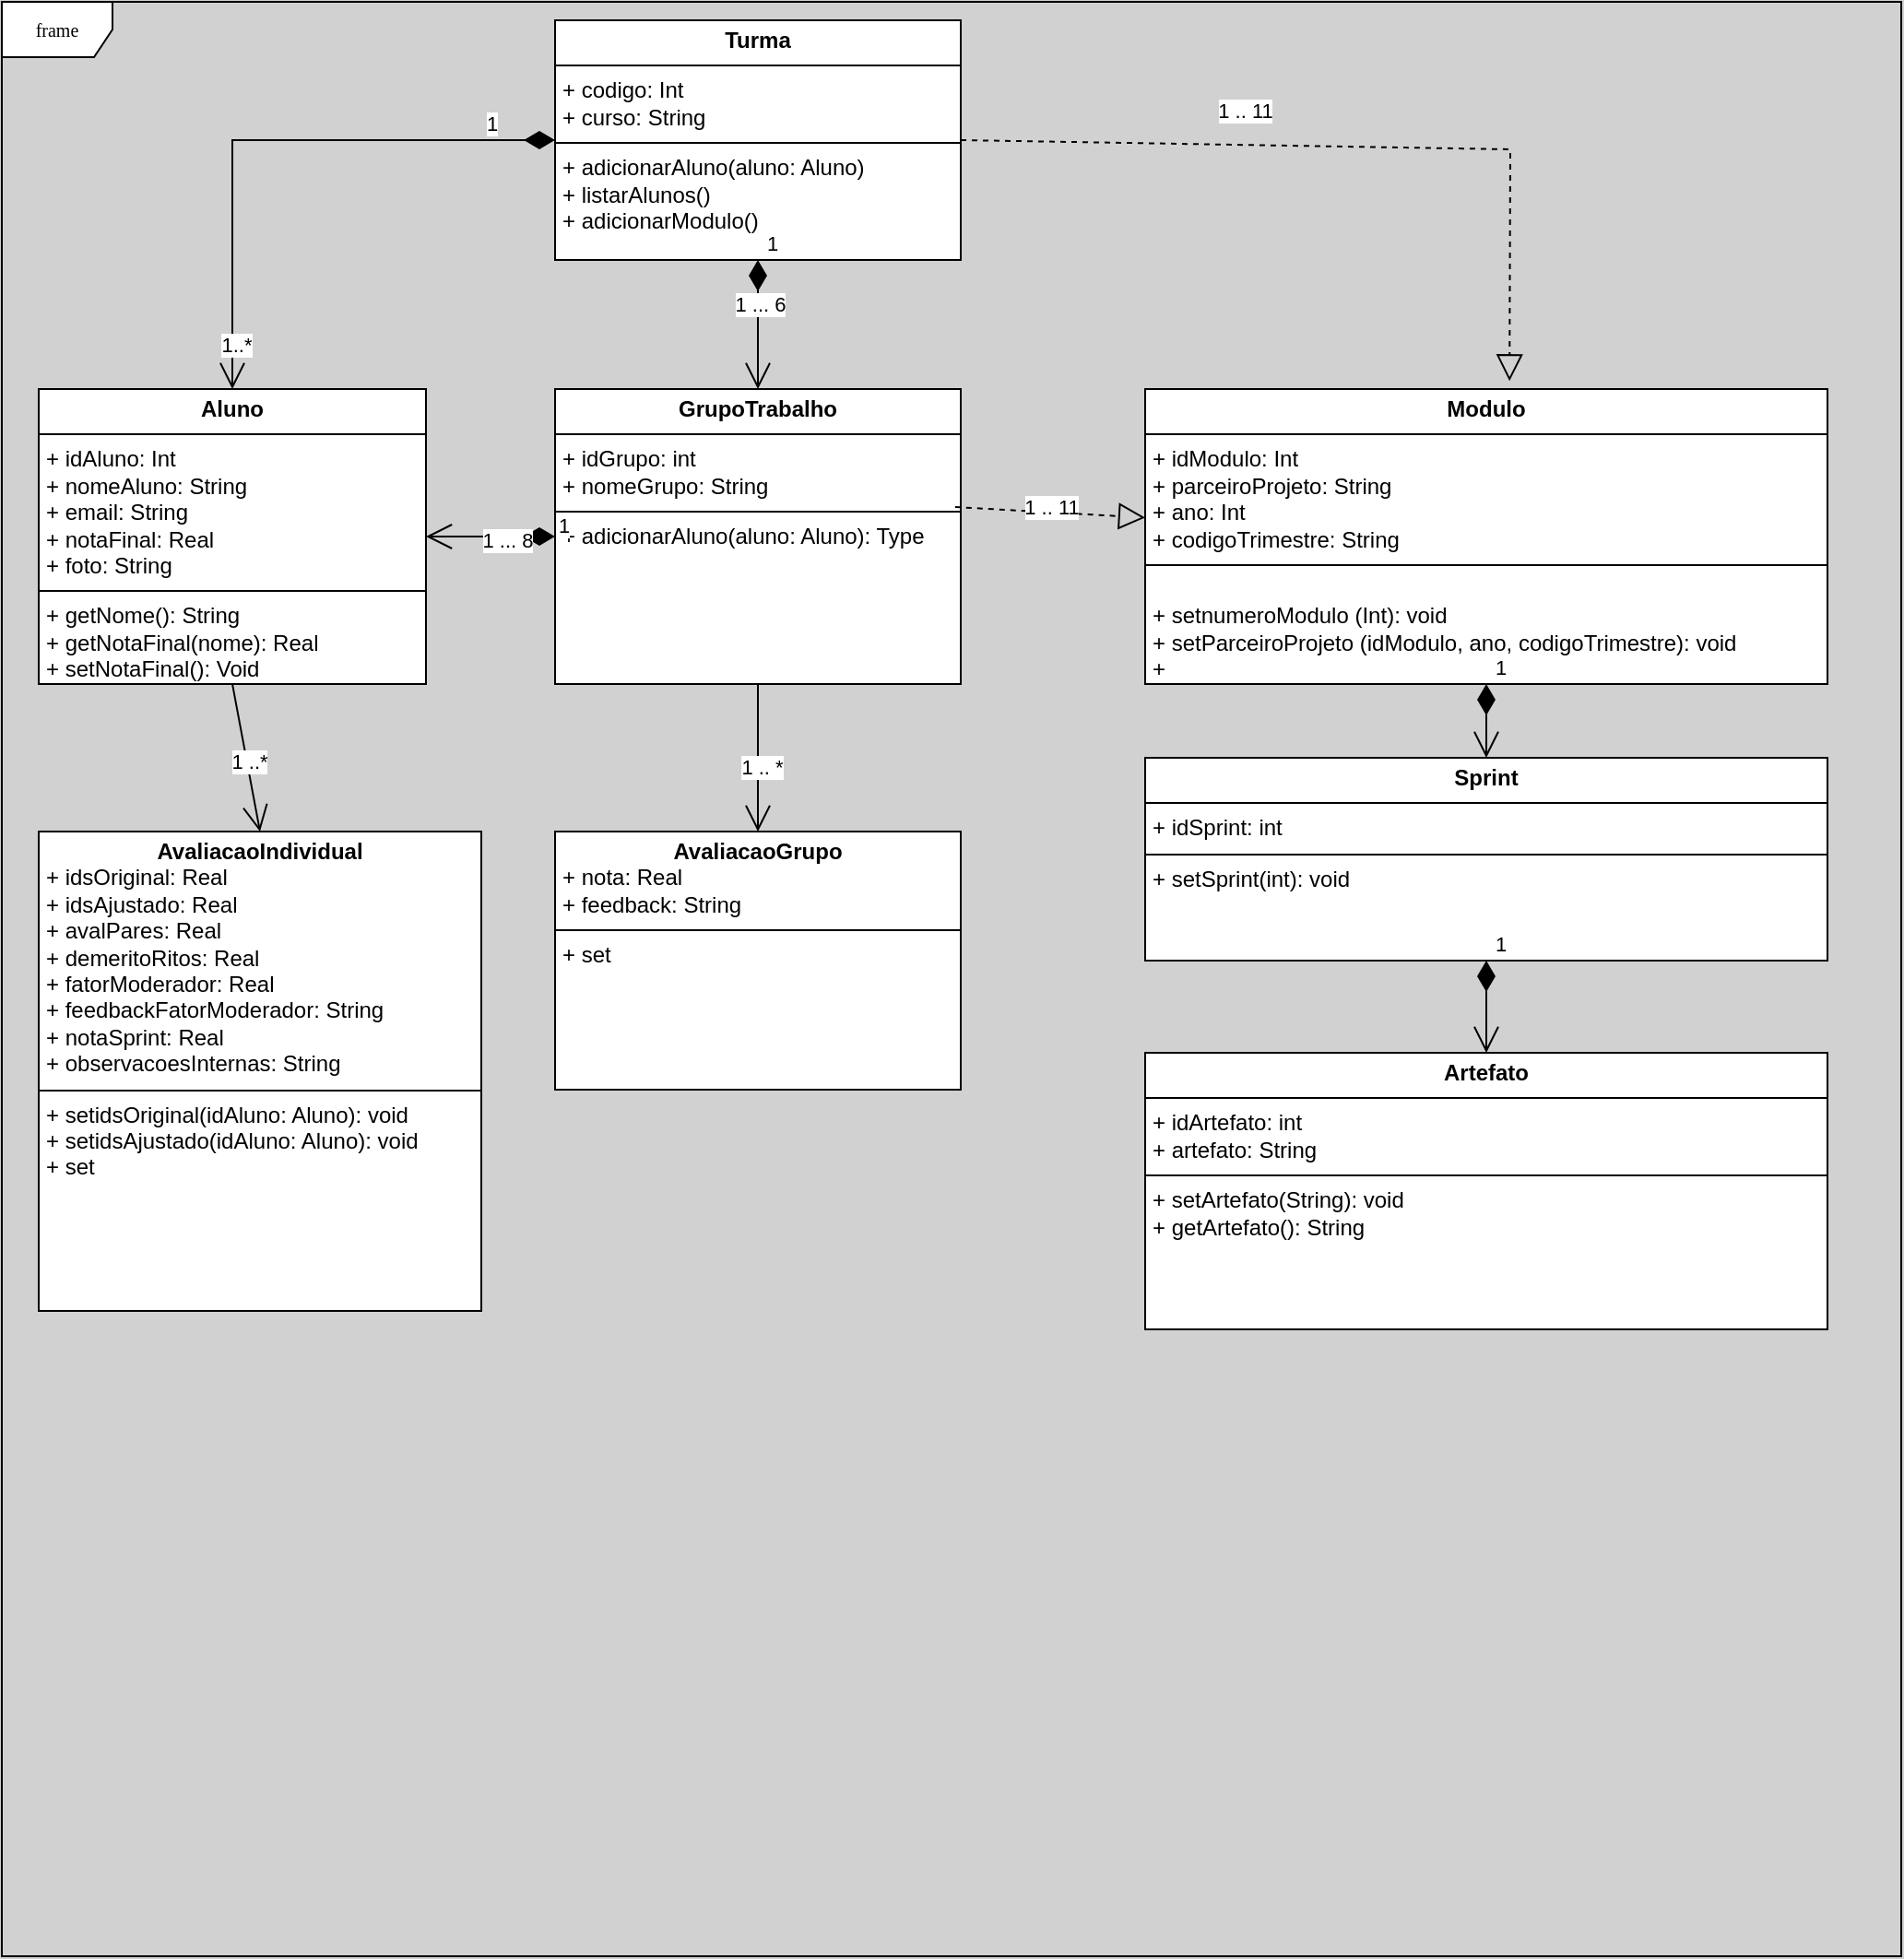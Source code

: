<mxfile version="26.2.9">
  <diagram name="Page-1" id="c4acf3e9-155e-7222-9cf6-157b1a14988f">
    <mxGraphModel dx="1262" dy="817" grid="1" gridSize="10" guides="1" tooltips="1" connect="1" arrows="1" fold="1" page="1" pageScale="1" pageWidth="850" pageHeight="1100" background="#D1D1D1" math="0" shadow="0">
      <root>
        <mxCell id="0" />
        <mxCell id="1" parent="0" />
        <mxCell id="17acba5748e5396b-1" value="frame" style="shape=umlFrame;whiteSpace=wrap;html=1;rounded=0;shadow=0;comic=0;labelBackgroundColor=none;strokeWidth=1;fontFamily=Verdana;fontSize=10;align=center;" parent="1" vertex="1">
          <mxGeometry x="20" y="10" width="1030" height="1060" as="geometry" />
        </mxCell>
        <mxCell id="IyVSgGwoeMZlasVPc8n6-1" value="&lt;p style=&quot;margin:0px;margin-top:4px;text-align:center;&quot;&gt;&lt;b&gt;Aluno&lt;/b&gt;&lt;/p&gt;&lt;hr size=&quot;1&quot; style=&quot;border-style:solid;&quot;&gt;&lt;p style=&quot;margin:0px;margin-left:4px;&quot;&gt;+ idAluno: Int&lt;/p&gt;&lt;p style=&quot;margin:0px;margin-left:4px;&quot;&gt;+ nomeAluno: String&lt;/p&gt;&lt;p style=&quot;margin:0px;margin-left:4px;&quot;&gt;+ email: String&lt;/p&gt;&lt;p style=&quot;margin:0px;margin-left:4px;&quot;&gt;+ notaFinal: Real&lt;/p&gt;&lt;p style=&quot;margin:0px;margin-left:4px;&quot;&gt;+ foto: String&lt;/p&gt;&lt;hr size=&quot;1&quot; style=&quot;border-style:solid;&quot;&gt;&lt;p style=&quot;margin:0px;margin-left:4px;&quot;&gt;+ getNome(): String&lt;/p&gt;&lt;p style=&quot;margin:0px;margin-left:4px;&quot;&gt;+ getNotaFinal(nome): Real&lt;/p&gt;&lt;p style=&quot;margin:0px;margin-left:4px;&quot;&gt;+ setNotaFinal(): Void&lt;/p&gt;" style="verticalAlign=top;align=left;overflow=fill;html=1;whiteSpace=wrap;" vertex="1" parent="1">
          <mxGeometry x="40" y="220" width="210" height="160" as="geometry" />
        </mxCell>
        <mxCell id="IyVSgGwoeMZlasVPc8n6-2" value="&lt;p style=&quot;margin:0px;margin-top:4px;text-align:center;&quot;&gt;&lt;b&gt;Turma&lt;/b&gt;&lt;/p&gt;&lt;hr size=&quot;1&quot; style=&quot;border-style:solid;&quot;&gt;&lt;p style=&quot;margin:0px;margin-left:4px;&quot;&gt;+ codigo: Int&lt;/p&gt;&lt;p style=&quot;margin:0px;margin-left:4px;&quot;&gt;+ curso: String&lt;/p&gt;&lt;hr size=&quot;1&quot; style=&quot;border-style:solid;&quot;&gt;&lt;p style=&quot;margin:0px;margin-left:4px;&quot;&gt;+ adicionarAluno(aluno: Aluno)&lt;/p&gt;&lt;p style=&quot;margin:0px;margin-left:4px;&quot;&gt;+&amp;nbsp;listarAlunos()&lt;/p&gt;&lt;p style=&quot;margin:0px;margin-left:4px;&quot;&gt;+ adicionarModulo()&lt;/p&gt;" style="verticalAlign=top;align=left;overflow=fill;html=1;whiteSpace=wrap;" vertex="1" parent="1">
          <mxGeometry x="320" y="20" width="220" height="130" as="geometry" />
        </mxCell>
        <mxCell id="IyVSgGwoeMZlasVPc8n6-5" value="1" style="endArrow=open;html=1;endSize=12;startArrow=diamondThin;startSize=14;startFill=1;edgeStyle=orthogonalEdgeStyle;align=left;verticalAlign=bottom;rounded=0;exitX=0;exitY=0.5;exitDx=0;exitDy=0;entryX=0.5;entryY=0;entryDx=0;entryDy=0;" edge="1" parent="1" source="IyVSgGwoeMZlasVPc8n6-2" target="IyVSgGwoeMZlasVPc8n6-1">
          <mxGeometry x="-0.749" relative="1" as="geometry">
            <mxPoint x="320" y="90.0" as="sourcePoint" />
            <mxPoint x="150" y="150" as="targetPoint" />
            <mxPoint as="offset" />
          </mxGeometry>
        </mxCell>
        <mxCell id="IyVSgGwoeMZlasVPc8n6-11" value="1..*" style="edgeLabel;html=1;align=center;verticalAlign=middle;resizable=0;points=[];" vertex="1" connectable="0" parent="IyVSgGwoeMZlasVPc8n6-5">
          <mxGeometry x="0.841" y="2" relative="1" as="geometry">
            <mxPoint as="offset" />
          </mxGeometry>
        </mxCell>
        <mxCell id="IyVSgGwoeMZlasVPc8n6-12" value="&lt;p style=&quot;margin:0px;margin-top:4px;text-align:center;&quot;&gt;&lt;b&gt;Modulo&lt;/b&gt;&lt;/p&gt;&lt;hr size=&quot;1&quot; style=&quot;border-style:solid;&quot;&gt;&lt;p style=&quot;margin:0px;margin-left:4px;&quot;&gt;+ idModulo: Int&lt;/p&gt;&lt;p style=&quot;margin:0px;margin-left:4px;&quot;&gt;+ parceiroProjeto: String&lt;/p&gt;&lt;p style=&quot;margin:0px;margin-left:4px;&quot;&gt;+ ano: Int&lt;/p&gt;&lt;p style=&quot;margin:0px;margin-left:4px;&quot;&gt;+ codigoTrimestre: String&lt;/p&gt;&lt;hr size=&quot;1&quot; style=&quot;border-style:solid;&quot;&gt;&lt;p style=&quot;margin:0px;margin-left:4px;&quot;&gt;&lt;br&gt;&lt;/p&gt;&lt;p style=&quot;margin:0px;margin-left:4px;&quot;&gt;+ setnumeroModulo (Int): void&lt;/p&gt;&lt;p style=&quot;margin:0px;margin-left:4px;&quot;&gt;+ setP&lt;span style=&quot;background-color: transparent; color: light-dark(rgb(0, 0, 0), rgb(255, 255, 255));&quot;&gt;arceiroProjeto (&lt;/span&gt;idModulo&lt;span style=&quot;background-color: transparent; color: light-dark(rgb(0, 0, 0), rgb(255, 255, 255));&quot;&gt;, ano, codigoTrimestre): void&lt;/span&gt;&lt;/p&gt;&lt;p style=&quot;margin:0px;margin-left:4px;&quot;&gt;&lt;span style=&quot;background-color: transparent; color: light-dark(rgb(0, 0, 0), rgb(255, 255, 255));&quot;&gt;+&amp;nbsp;&lt;/span&gt;&lt;/p&gt;" style="verticalAlign=top;align=left;overflow=fill;html=1;whiteSpace=wrap;" vertex="1" parent="1">
          <mxGeometry x="640" y="220" width="370" height="160" as="geometry" />
        </mxCell>
        <mxCell id="IyVSgGwoeMZlasVPc8n6-13" value="" style="endArrow=block;dashed=1;endFill=0;endSize=12;html=1;rounded=0;exitX=1;exitY=0.5;exitDx=0;exitDy=0;entryX=0.534;entryY=-0.027;entryDx=0;entryDy=0;entryPerimeter=0;" edge="1" parent="1" source="IyVSgGwoeMZlasVPc8n6-2" target="IyVSgGwoeMZlasVPc8n6-12">
          <mxGeometry width="160" relative="1" as="geometry">
            <mxPoint x="340" y="350" as="sourcePoint" />
            <mxPoint x="500" y="350" as="targetPoint" />
            <Array as="points">
              <mxPoint x="838" y="90" />
            </Array>
          </mxGeometry>
        </mxCell>
        <mxCell id="IyVSgGwoeMZlasVPc8n6-14" value="1 .. 11" style="edgeLabel;html=1;align=center;verticalAlign=middle;resizable=0;points=[];" vertex="1" connectable="0" parent="IyVSgGwoeMZlasVPc8n6-13">
          <mxGeometry x="-0.276" y="1" relative="1" as="geometry">
            <mxPoint y="-18" as="offset" />
          </mxGeometry>
        </mxCell>
        <mxCell id="IyVSgGwoeMZlasVPc8n6-15" value="&lt;p style=&quot;margin:0px;margin-top:4px;text-align:center;&quot;&gt;&lt;b&gt;GrupoTrabalho&lt;/b&gt;&lt;/p&gt;&lt;hr size=&quot;1&quot; style=&quot;border-style:solid;&quot;&gt;&lt;p style=&quot;margin:0px;margin-left:4px;&quot;&gt;+ idGrupo: int&lt;/p&gt;&lt;p style=&quot;margin:0px;margin-left:4px;&quot;&gt;+ nomeGrupo: String&lt;/p&gt;&lt;hr size=&quot;1&quot; style=&quot;border-style:solid;&quot;&gt;&lt;p style=&quot;margin:0px;margin-left:4px;&quot;&gt;+ adicionarAluno(aluno: Aluno): Type&lt;/p&gt;" style="verticalAlign=top;align=left;overflow=fill;html=1;whiteSpace=wrap;" vertex="1" parent="1">
          <mxGeometry x="320" y="220" width="220" height="160" as="geometry" />
        </mxCell>
        <mxCell id="IyVSgGwoeMZlasVPc8n6-17" value="1" style="endArrow=open;html=1;endSize=12;startArrow=diamondThin;startSize=14;startFill=1;edgeStyle=orthogonalEdgeStyle;align=left;verticalAlign=bottom;rounded=0;exitX=0;exitY=0.5;exitDx=0;exitDy=0;" edge="1" parent="1" source="IyVSgGwoeMZlasVPc8n6-15" target="IyVSgGwoeMZlasVPc8n6-1">
          <mxGeometry x="-1" y="3" relative="1" as="geometry">
            <mxPoint x="460" y="350" as="sourcePoint" />
            <mxPoint x="620" y="350" as="targetPoint" />
          </mxGeometry>
        </mxCell>
        <mxCell id="IyVSgGwoeMZlasVPc8n6-22" value="1 ... 8" style="edgeLabel;html=1;align=center;verticalAlign=middle;resizable=0;points=[];" vertex="1" connectable="0" parent="IyVSgGwoeMZlasVPc8n6-17">
          <mxGeometry x="-0.242" y="2" relative="1" as="geometry">
            <mxPoint as="offset" />
          </mxGeometry>
        </mxCell>
        <mxCell id="IyVSgGwoeMZlasVPc8n6-20" value="1" style="endArrow=open;html=1;endSize=12;startArrow=diamondThin;startSize=14;startFill=1;edgeStyle=orthogonalEdgeStyle;align=left;verticalAlign=bottom;rounded=0;exitX=0.5;exitY=1;exitDx=0;exitDy=0;entryX=0.5;entryY=0;entryDx=0;entryDy=0;" edge="1" parent="1" source="IyVSgGwoeMZlasVPc8n6-2" target="IyVSgGwoeMZlasVPc8n6-15">
          <mxGeometry x="-1" y="3" relative="1" as="geometry">
            <mxPoint x="450" y="369.94" as="sourcePoint" />
            <mxPoint x="440" y="240" as="targetPoint" />
            <Array as="points">
              <mxPoint x="430" y="200" />
              <mxPoint x="430" y="200" />
            </Array>
          </mxGeometry>
        </mxCell>
        <mxCell id="IyVSgGwoeMZlasVPc8n6-21" value="1 ... 6" style="edgeLabel;html=1;align=center;verticalAlign=middle;resizable=0;points=[];" vertex="1" connectable="0" parent="IyVSgGwoeMZlasVPc8n6-20">
          <mxGeometry x="-0.346" y="1" relative="1" as="geometry">
            <mxPoint y="1" as="offset" />
          </mxGeometry>
        </mxCell>
        <mxCell id="IyVSgGwoeMZlasVPc8n6-27" value="&lt;p style=&quot;margin:0px;margin-top:4px;text-align:center;&quot;&gt;&lt;b&gt;AvaliacaoIndividual&lt;/b&gt;&lt;/p&gt;&lt;p style=&quot;margin:0px;margin-left:4px;&quot;&gt;&lt;span style=&quot;background-color: transparent; color: light-dark(rgb(0, 0, 0), rgb(255, 255, 255));&quot;&gt;+ idsOriginal: Real&lt;/span&gt;&lt;/p&gt;&lt;p style=&quot;margin:0px;margin-left:4px;&quot;&gt;+ idsAjustado: Real&lt;/p&gt;&lt;p style=&quot;margin:0px;margin-left:4px;&quot;&gt;+ avalPares: Real&lt;/p&gt;&lt;p style=&quot;margin:0px;margin-left:4px;&quot;&gt;+ demeritoRitos: Real&lt;/p&gt;&lt;p style=&quot;margin:0px;margin-left:4px;&quot;&gt;+ fatorModerador: Real&lt;/p&gt;&lt;p style=&quot;margin:0px;margin-left:4px;&quot;&gt;+ feedbackFatorModerador: String&lt;/p&gt;&lt;p style=&quot;margin:0px;margin-left:4px;&quot;&gt;+ notaSprint: Real&lt;/p&gt;&lt;p style=&quot;margin:0px;margin-left:4px;&quot;&gt;+ observacoesInternas: String&lt;/p&gt;&lt;hr size=&quot;1&quot; style=&quot;border-style:solid;&quot;&gt;&lt;p style=&quot;margin:0px;margin-left:4px;&quot;&gt;+ setidsOriginal(&lt;span style=&quot;background-color: transparent; color: light-dark(rgb(0, 0, 0), rgb(255, 255, 255));&quot;&gt;idAluno: Aluno&lt;/span&gt;&lt;span style=&quot;background-color: transparent; color: light-dark(rgb(0, 0, 0), rgb(255, 255, 255));&quot;&gt;): void&lt;/span&gt;&lt;/p&gt;&lt;p style=&quot;margin:0px;margin-left:4px;&quot;&gt;+ setidsAjustado(&lt;span style=&quot;color: light-dark(rgb(0, 0, 0), rgb(255, 255, 255)); background-color: transparent;&quot;&gt;idAluno: Aluno&lt;/span&gt;&lt;span style=&quot;color: light-dark(rgb(0, 0, 0), rgb(255, 255, 255)); background-color: transparent;&quot;&gt;): void&lt;/span&gt;&lt;span style=&quot;background-color: transparent; color: light-dark(rgb(0, 0, 0), rgb(255, 255, 255));&quot;&gt;&lt;/span&gt;&lt;/p&gt;&lt;p style=&quot;margin:0px;margin-left:4px;&quot;&gt;+ set&lt;/p&gt;&lt;p style=&quot;margin:0px;margin-left:4px;&quot;&gt;&lt;span style=&quot;background-color: transparent; color: light-dark(rgb(0, 0, 0), rgb(255, 255, 255));&quot;&gt;&lt;br&gt;&lt;/span&gt;&lt;/p&gt;" style="verticalAlign=top;align=left;overflow=fill;html=1;whiteSpace=wrap;" vertex="1" parent="1">
          <mxGeometry x="40" y="460" width="240" height="260" as="geometry" />
        </mxCell>
        <mxCell id="IyVSgGwoeMZlasVPc8n6-28" value="&lt;p style=&quot;margin:0px;margin-top:4px;text-align:center;&quot;&gt;&lt;b&gt;AvaliacaoGrupo&lt;/b&gt;&lt;/p&gt;&lt;p style=&quot;margin:0px;margin-left:4px;&quot;&gt;&lt;span style=&quot;background-color: transparent; color: light-dark(rgb(0, 0, 0), rgb(255, 255, 255));&quot;&gt;+ nota: Real&lt;/span&gt;&lt;/p&gt;&lt;p style=&quot;margin:0px;margin-left:4px;&quot;&gt;+ feedback: String&lt;/p&gt;&lt;hr size=&quot;1&quot; style=&quot;border-style:solid;&quot;&gt;&lt;p style=&quot;margin:0px;margin-left:4px;&quot;&gt;+ set&lt;/p&gt;" style="verticalAlign=top;align=left;overflow=fill;html=1;whiteSpace=wrap;" vertex="1" parent="1">
          <mxGeometry x="320" y="460" width="220" height="140" as="geometry" />
        </mxCell>
        <mxCell id="IyVSgGwoeMZlasVPc8n6-30" value="" style="endArrow=open;endFill=1;endSize=12;html=1;rounded=0;exitX=0.5;exitY=1;exitDx=0;exitDy=0;entryX=0.5;entryY=0;entryDx=0;entryDy=0;" edge="1" parent="1" source="IyVSgGwoeMZlasVPc8n6-15" target="IyVSgGwoeMZlasVPc8n6-28">
          <mxGeometry width="160" relative="1" as="geometry">
            <mxPoint x="380" y="430" as="sourcePoint" />
            <mxPoint x="540" y="430" as="targetPoint" />
          </mxGeometry>
        </mxCell>
        <mxCell id="IyVSgGwoeMZlasVPc8n6-47" value="1 .. *" style="edgeLabel;html=1;align=center;verticalAlign=middle;resizable=0;points=[];" vertex="1" connectable="0" parent="IyVSgGwoeMZlasVPc8n6-30">
          <mxGeometry x="0.128" y="2" relative="1" as="geometry">
            <mxPoint as="offset" />
          </mxGeometry>
        </mxCell>
        <mxCell id="IyVSgGwoeMZlasVPc8n6-32" value="" style="endArrow=open;endFill=1;endSize=12;html=1;rounded=0;exitX=0.5;exitY=1;exitDx=0;exitDy=0;entryX=0.5;entryY=0;entryDx=0;entryDy=0;" edge="1" parent="1" source="IyVSgGwoeMZlasVPc8n6-1" target="IyVSgGwoeMZlasVPc8n6-27">
          <mxGeometry width="160" relative="1" as="geometry">
            <mxPoint x="380" y="430" as="sourcePoint" />
            <mxPoint x="540" y="430" as="targetPoint" />
          </mxGeometry>
        </mxCell>
        <mxCell id="IyVSgGwoeMZlasVPc8n6-46" value="1 ..*" style="edgeLabel;html=1;align=center;verticalAlign=middle;resizable=0;points=[];" vertex="1" connectable="0" parent="IyVSgGwoeMZlasVPc8n6-32">
          <mxGeometry x="0.053" y="1" relative="1" as="geometry">
            <mxPoint as="offset" />
          </mxGeometry>
        </mxCell>
        <mxCell id="IyVSgGwoeMZlasVPc8n6-43" value="" style="endArrow=block;dashed=1;endFill=0;endSize=12;html=1;rounded=0;exitX=0.986;exitY=0.4;exitDx=0;exitDy=0;exitPerimeter=0;" edge="1" parent="1" source="IyVSgGwoeMZlasVPc8n6-15" target="IyVSgGwoeMZlasVPc8n6-12">
          <mxGeometry width="160" relative="1" as="geometry">
            <mxPoint x="390" y="350" as="sourcePoint" />
            <mxPoint x="550" y="350" as="targetPoint" />
          </mxGeometry>
        </mxCell>
        <mxCell id="IyVSgGwoeMZlasVPc8n6-44" value="1 .. 11" style="edgeLabel;html=1;align=center;verticalAlign=middle;resizable=0;points=[];" vertex="1" connectable="0" parent="IyVSgGwoeMZlasVPc8n6-43">
          <mxGeometry x="-0.002" y="3" relative="1" as="geometry">
            <mxPoint as="offset" />
          </mxGeometry>
        </mxCell>
        <mxCell id="IyVSgGwoeMZlasVPc8n6-52" value="&lt;p style=&quot;margin:0px;margin-top:4px;text-align:center;&quot;&gt;&lt;b&gt;Sprint&lt;/b&gt;&lt;/p&gt;&lt;hr size=&quot;1&quot; style=&quot;border-style:solid;&quot;&gt;&lt;p style=&quot;margin:0px;margin-left:4px;&quot;&gt;+ idSprint: int&lt;br&gt;&lt;/p&gt;&lt;hr size=&quot;1&quot; style=&quot;border-style:solid;&quot;&gt;&lt;p style=&quot;margin:0px;margin-left:4px;&quot;&gt;+&amp;nbsp;&lt;span style=&quot;background-color: transparent; color: light-dark(rgb(0, 0, 0), rgb(255, 255, 255));&quot;&gt;setSprint(int): void&lt;/span&gt;&lt;/p&gt;" style="verticalAlign=top;align=left;overflow=fill;html=1;whiteSpace=wrap;" vertex="1" parent="1">
          <mxGeometry x="640" y="420" width="370" height="110" as="geometry" />
        </mxCell>
        <mxCell id="IyVSgGwoeMZlasVPc8n6-54" value="&lt;p style=&quot;margin:0px;margin-top:4px;text-align:center;&quot;&gt;&lt;b&gt;Artefato&lt;/b&gt;&lt;/p&gt;&lt;hr size=&quot;1&quot; style=&quot;border-style:solid;&quot;&gt;&lt;p style=&quot;margin:0px;margin-left:4px;&quot;&gt;&lt;span style=&quot;background-color: transparent; color: light-dark(rgb(0, 0, 0), rgb(255, 255, 255));&quot;&gt;+ idArtefato: int&lt;/span&gt;&lt;/p&gt;&lt;p style=&quot;margin:0px;margin-left:4px;&quot;&gt;+ artefato: String&lt;/p&gt;&lt;hr size=&quot;1&quot; style=&quot;border-style:solid;&quot;&gt;&lt;p style=&quot;margin:0px;margin-left:4px;&quot;&gt;+&amp;nbsp;&lt;span style=&quot;background-color: transparent; color: light-dark(rgb(0, 0, 0), rgb(255, 255, 255));&quot;&gt;setArtefato(String): void&lt;/span&gt;&lt;/p&gt;&lt;p style=&quot;margin:0px;margin-left:4px;&quot;&gt;&lt;span style=&quot;background-color: transparent; color: light-dark(rgb(0, 0, 0), rgb(255, 255, 255));&quot;&gt;+ getArtefato(): String&lt;/span&gt;&lt;/p&gt;" style="verticalAlign=top;align=left;overflow=fill;html=1;whiteSpace=wrap;" vertex="1" parent="1">
          <mxGeometry x="640" y="580" width="370" height="150" as="geometry" />
        </mxCell>
        <mxCell id="IyVSgGwoeMZlasVPc8n6-55" value="1" style="endArrow=open;html=1;endSize=12;startArrow=diamondThin;startSize=14;startFill=1;edgeStyle=orthogonalEdgeStyle;align=left;verticalAlign=bottom;rounded=0;exitX=0.5;exitY=1;exitDx=0;exitDy=0;" edge="1" parent="1" source="IyVSgGwoeMZlasVPc8n6-52" target="IyVSgGwoeMZlasVPc8n6-54">
          <mxGeometry x="-1" y="3" relative="1" as="geometry">
            <mxPoint x="850" y="550" as="sourcePoint" />
            <mxPoint x="1010" y="550" as="targetPoint" />
          </mxGeometry>
        </mxCell>
        <mxCell id="IyVSgGwoeMZlasVPc8n6-58" value="1" style="endArrow=open;html=1;endSize=12;startArrow=diamondThin;startSize=14;startFill=1;edgeStyle=orthogonalEdgeStyle;align=left;verticalAlign=bottom;rounded=0;exitX=0.5;exitY=1;exitDx=0;exitDy=0;" edge="1" parent="1" source="IyVSgGwoeMZlasVPc8n6-12" target="IyVSgGwoeMZlasVPc8n6-52">
          <mxGeometry x="-1" y="3" relative="1" as="geometry">
            <mxPoint x="830" y="390" as="sourcePoint" />
            <mxPoint x="990" y="390" as="targetPoint" />
          </mxGeometry>
        </mxCell>
      </root>
    </mxGraphModel>
  </diagram>
</mxfile>
